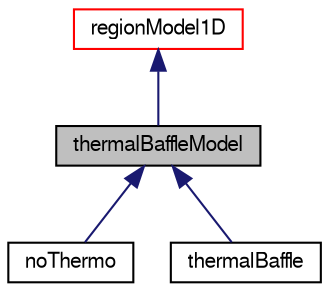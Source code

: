 digraph "thermalBaffleModel"
{
  bgcolor="transparent";
  edge [fontname="FreeSans",fontsize="10",labelfontname="FreeSans",labelfontsize="10"];
  node [fontname="FreeSans",fontsize="10",shape=record];
  Node0 [label="thermalBaffleModel",height=0.2,width=0.4,color="black", fillcolor="grey75", style="filled", fontcolor="black"];
  Node1 -> Node0 [dir="back",color="midnightblue",fontsize="10",style="solid",fontname="FreeSans"];
  Node1 [label="regionModel1D",height=0.2,width=0.4,color="red",URL="$a29002.html"];
  Node0 -> Node19 [dir="back",color="midnightblue",fontsize="10",style="solid",fontname="FreeSans"];
  Node19 [label="noThermo",height=0.2,width=0.4,color="black",URL="$a29190.html"];
  Node0 -> Node20 [dir="back",color="midnightblue",fontsize="10",style="solid",fontname="FreeSans"];
  Node20 [label="thermalBaffle",height=0.2,width=0.4,color="black",URL="$a29194.html"];
}
